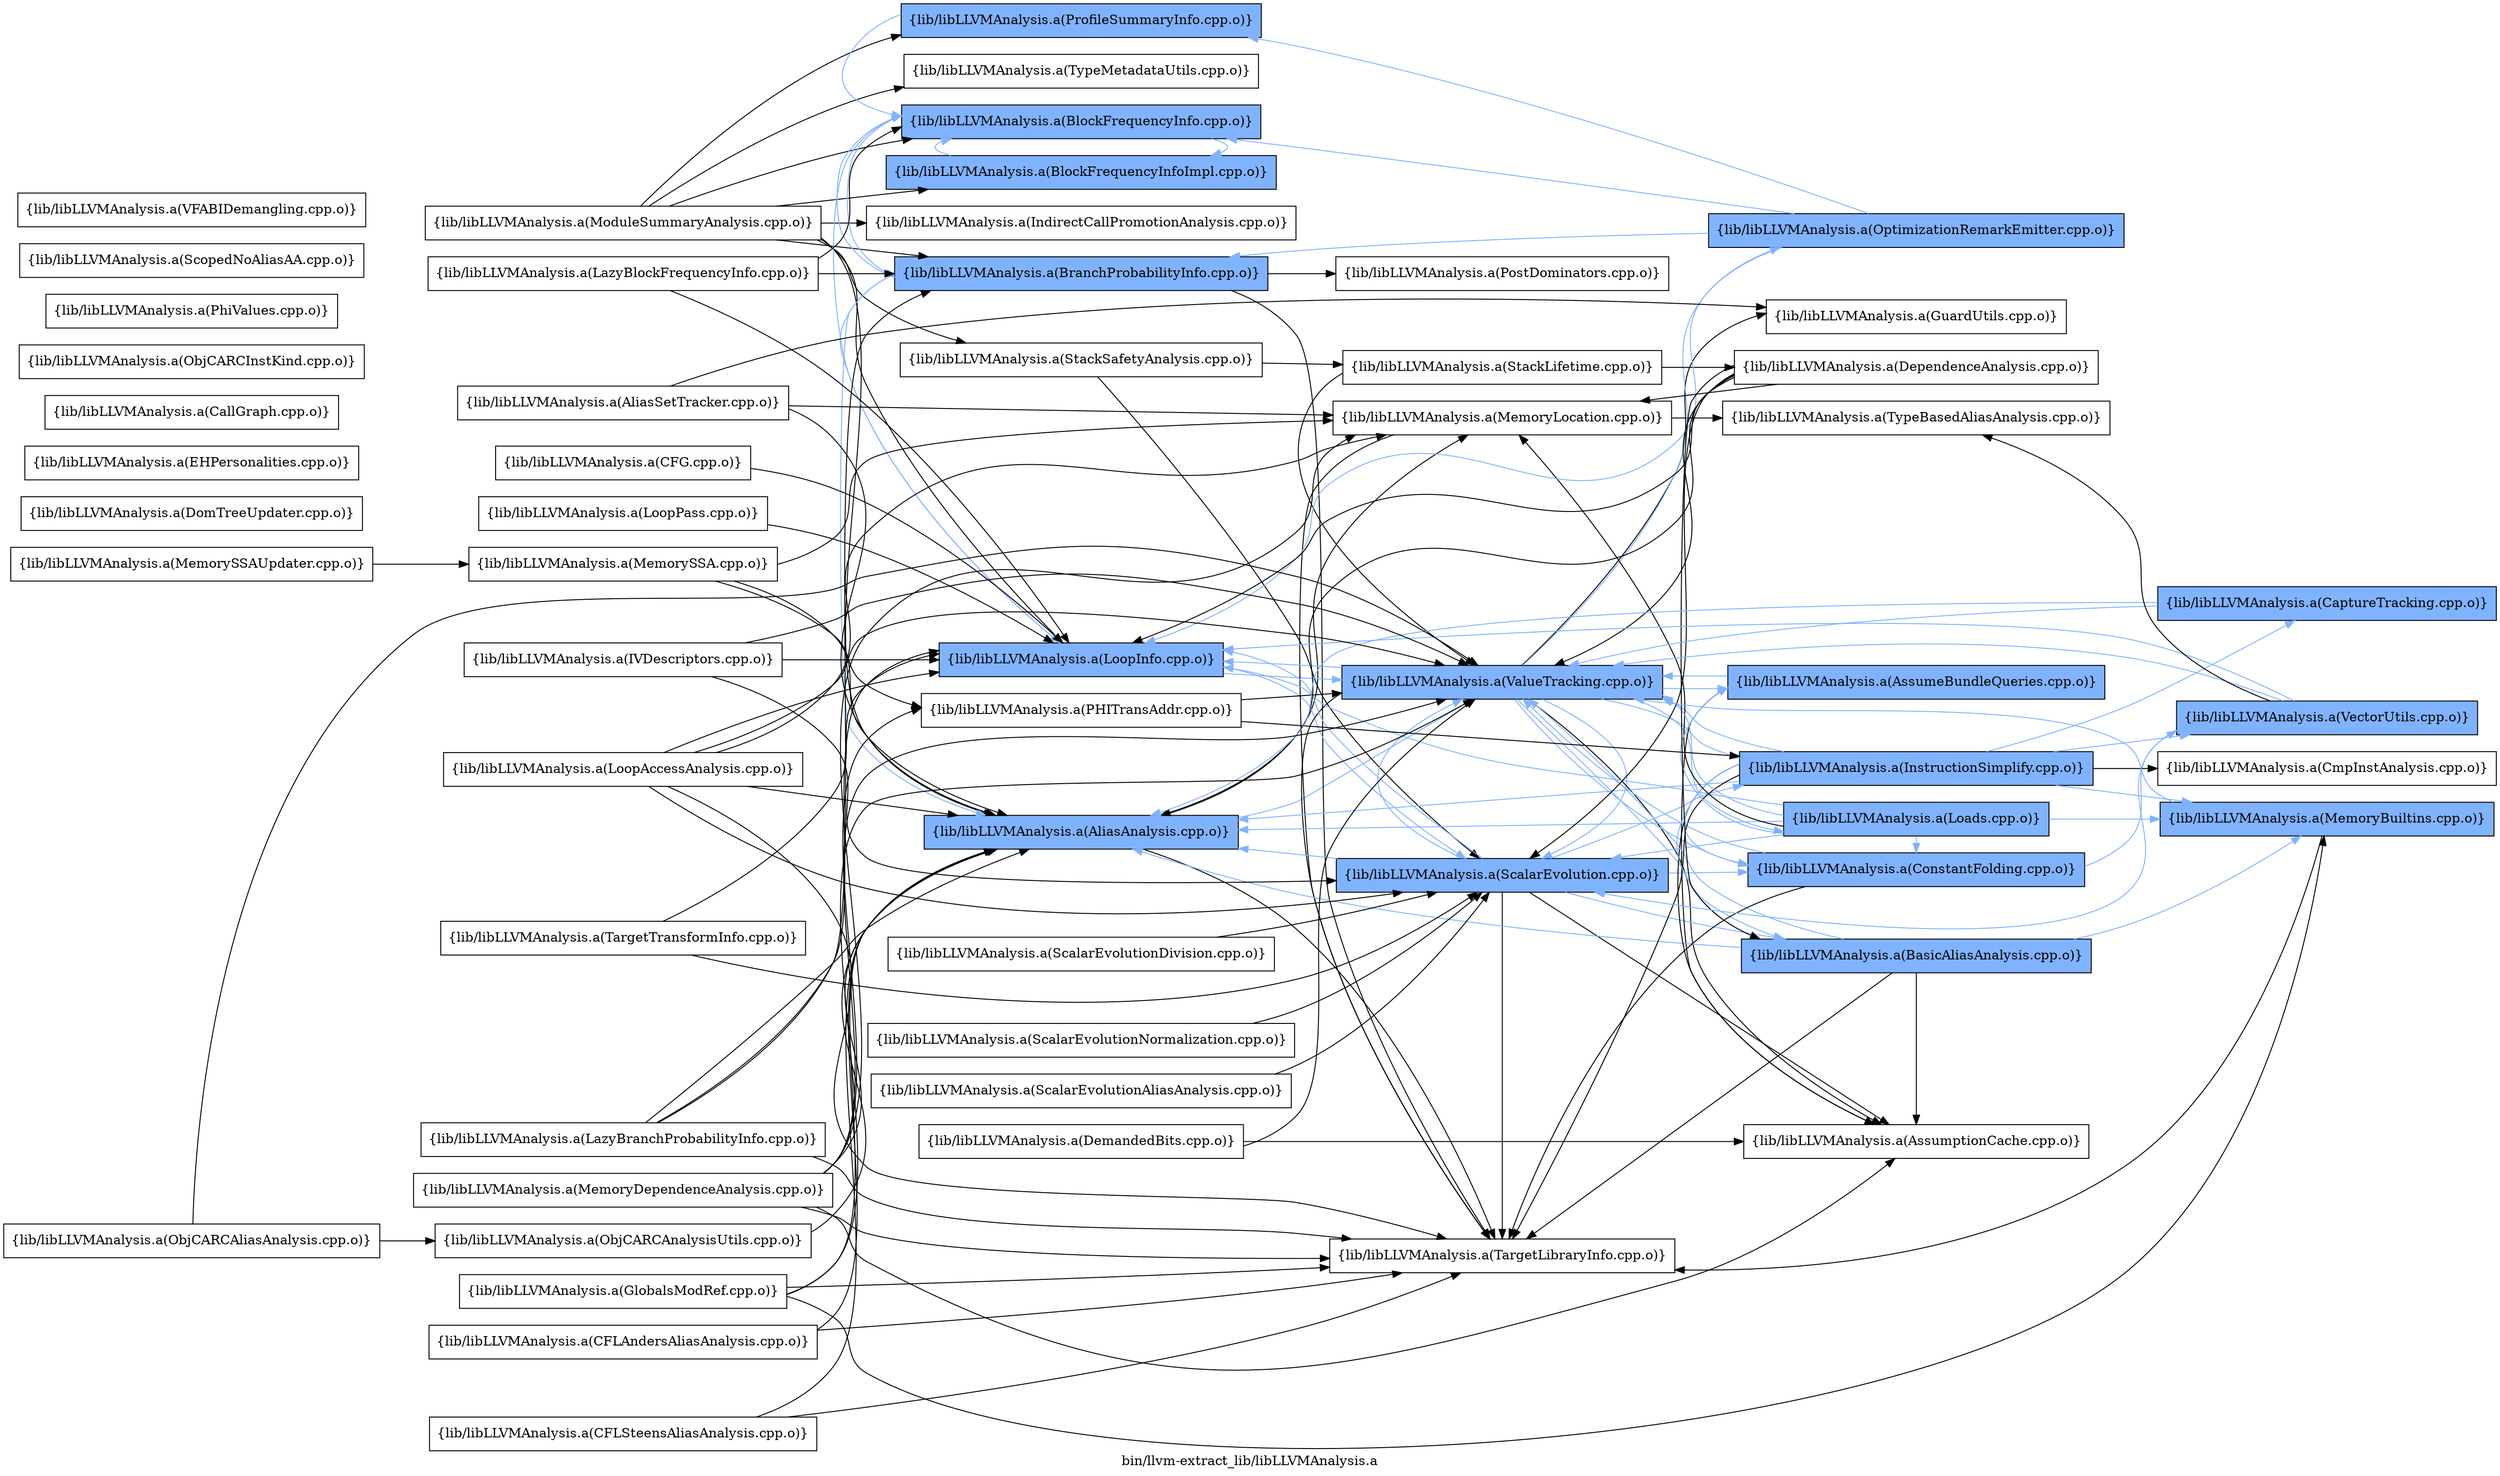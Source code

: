 digraph "bin/llvm-extract_lib/libLLVMAnalysis.a" {
	label="bin/llvm-extract_lib/libLLVMAnalysis.a";
	rankdir=LR;
	{ rank=same; Node0x5644dc15e8c8;  }
	{ rank=same; Node0x5644dc15d8d8; Node0x5644dc156998; Node0x5644dc157d98; Node0x5644dc158478; Node0x5644dc155b38; Node0x5644dc157168; Node0x5644dc15a3b8; Node0x5644dc155ef8; Node0x5644dc158248;  }
	{ rank=same; Node0x5644dc15d2e8; Node0x5644dc159878; Node0x5644dc15ca78; Node0x5644dc159a58; Node0x5644dc1582e8; Node0x5644dc15a818;  }
	{ rank=same; Node0x5644dc159418; Node0x5644dc15f2c8; Node0x5644dc155c78; Node0x5644dc1561c8; Node0x5644dc159ff8; Node0x5644dc15da68; Node0x5644dc15d248; Node0x5644dc15bda8; Node0x5644dc15bb78; Node0x5644dc1567b8;  }

	Node0x5644dc15e8c8 [shape=record,shape=box,group=0,label="{lib/libLLVMAnalysis.a(ModuleSummaryAnalysis.cpp.o)}"];
	Node0x5644dc15e8c8 -> Node0x5644dc15d8d8;
	Node0x5644dc15e8c8 -> Node0x5644dc156998;
	Node0x5644dc15e8c8 -> Node0x5644dc157d98;
	Node0x5644dc15e8c8 -> Node0x5644dc158478;
	Node0x5644dc15e8c8 -> Node0x5644dc155b38;
	Node0x5644dc15e8c8 -> Node0x5644dc157168;
	Node0x5644dc15e8c8 -> Node0x5644dc15a3b8;
	Node0x5644dc15e8c8 -> Node0x5644dc155ef8;
	Node0x5644dc15e8c8 -> Node0x5644dc158248;
	Node0x5644dc158248 [shape=record,shape=box,group=0,label="{lib/libLLVMAnalysis.a(TypeMetadataUtils.cpp.o)}"];
	Node0x5644dc155ae8 [shape=record,shape=box,group=0,label="{lib/libLLVMAnalysis.a(DomTreeUpdater.cpp.o)}"];
	Node0x5644dc155b38 [shape=record,shape=box,group=1,style=filled,fillcolor="0.600000 0.5 1",label="{lib/libLLVMAnalysis.a(LoopInfo.cpp.o)}"];
	Node0x5644dc155b38 -> Node0x5644dc1582e8[color="0.600000 0.5 1"];
	Node0x5644dc155b38 -> Node0x5644dc15ca78[color="0.600000 0.5 1"];
	Node0x5644dc15da18 [shape=record,shape=box,group=0,label="{lib/libLLVMAnalysis.a(MemorySSA.cpp.o)}"];
	Node0x5644dc15da18 -> Node0x5644dc15d8d8;
	Node0x5644dc15da18 -> Node0x5644dc15d2e8;
	Node0x5644dc15da18 -> Node0x5644dc1565d8;
	Node0x5644dc15f548 [shape=record,shape=box,group=0,label="{lib/libLLVMAnalysis.a(MemorySSAUpdater.cpp.o)}"];
	Node0x5644dc15f548 -> Node0x5644dc15da18;
	Node0x5644dc156998 [shape=record,shape=box,group=1,style=filled,fillcolor="0.600000 0.5 1",label="{lib/libLLVMAnalysis.a(BlockFrequencyInfo.cpp.o)}"];
	Node0x5644dc156998 -> Node0x5644dc157d98[color="0.600000 0.5 1"];
	Node0x5644dc156998 -> Node0x5644dc158478[color="0.600000 0.5 1"];
	Node0x5644dc156998 -> Node0x5644dc155b38[color="0.600000 0.5 1"];
	Node0x5644dc158478 [shape=record,shape=box,group=1,style=filled,fillcolor="0.600000 0.5 1",label="{lib/libLLVMAnalysis.a(BranchProbabilityInfo.cpp.o)}"];
	Node0x5644dc158478 -> Node0x5644dc15d8d8[color="0.600000 0.5 1"];
	Node0x5644dc158478 -> Node0x5644dc156998[color="0.600000 0.5 1"];
	Node0x5644dc158478 -> Node0x5644dc155b38[color="0.600000 0.5 1"];
	Node0x5644dc158478 -> Node0x5644dc159a58;
	Node0x5644dc158478 -> Node0x5644dc159878;
	Node0x5644dc159a58 [shape=record,shape=box,group=0,label="{lib/libLLVMAnalysis.a(PostDominators.cpp.o)}"];
	Node0x5644dc15d248 [shape=record,shape=box,group=1,style=filled,fillcolor="0.600000 0.5 1",label="{lib/libLLVMAnalysis.a(InstructionSimplify.cpp.o)}"];
	Node0x5644dc15d248 -> Node0x5644dc15d8d8[color="0.600000 0.5 1"];
	Node0x5644dc15d248 -> Node0x5644dc155c78;
	Node0x5644dc15d248 -> Node0x5644dc1561c8[color="0.600000 0.5 1"];
	Node0x5644dc15d248 -> Node0x5644dc15a188[color="0.600000 0.5 1"];
	Node0x5644dc15d248 -> Node0x5644dc159ff8[color="0.600000 0.5 1"];
	Node0x5644dc15d248 -> Node0x5644dc1563a8;
	Node0x5644dc15d248 -> Node0x5644dc157b68[color="0.600000 0.5 1"];
	Node0x5644dc15d248 -> Node0x5644dc159878;
	Node0x5644dc15d248 -> Node0x5644dc15ca78[color="0.600000 0.5 1"];
	Node0x5644dc15d248 -> Node0x5644dc159288[color="0.600000 0.5 1"];
	Node0x5644dc155c78 [shape=record,shape=box,group=0,label="{lib/libLLVMAnalysis.a(AssumptionCache.cpp.o)}"];
	Node0x5644dc157d98 [shape=record,shape=box,group=1,style=filled,fillcolor="0.600000 0.5 1",label="{lib/libLLVMAnalysis.a(BlockFrequencyInfoImpl.cpp.o)}"];
	Node0x5644dc157d98 -> Node0x5644dc156998[color="0.600000 0.5 1"];
	Node0x5644dc157b68 [shape=record,shape=box,group=1,style=filled,fillcolor="0.600000 0.5 1",label="{lib/libLLVMAnalysis.a(MemoryBuiltins.cpp.o)}"];
	Node0x5644dc157b68 -> Node0x5644dc159878;
	Node0x5644dc157b68 -> Node0x5644dc15ca78[color="0.600000 0.5 1"];
	Node0x5644dc159878 [shape=record,shape=box,group=0,label="{lib/libLLVMAnalysis.a(TargetLibraryInfo.cpp.o)}"];
	Node0x5644dc159418 [shape=record,shape=box,group=0,label="{lib/libLLVMAnalysis.a(TypeBasedAliasAnalysis.cpp.o)}"];
	Node0x5644dc15ca78 [shape=record,shape=box,group=1,style=filled,fillcolor="0.600000 0.5 1",label="{lib/libLLVMAnalysis.a(ValueTracking.cpp.o)}"];
	Node0x5644dc15ca78 -> Node0x5644dc15f2c8[color="0.600000 0.5 1"];
	Node0x5644dc15ca78 -> Node0x5644dc155c78;
	Node0x5644dc15ca78 -> Node0x5644dc1561c8[color="0.600000 0.5 1"];
	Node0x5644dc15ca78 -> Node0x5644dc159ff8[color="0.600000 0.5 1"];
	Node0x5644dc15ca78 -> Node0x5644dc15da68;
	Node0x5644dc15ca78 -> Node0x5644dc15d248[color="0.600000 0.5 1"];
	Node0x5644dc15ca78 -> Node0x5644dc155b38[color="0.600000 0.5 1"];
	Node0x5644dc15ca78 -> Node0x5644dc1582e8[color="0.600000 0.5 1"];
	Node0x5644dc15ca78 -> Node0x5644dc159878;
	Node0x5644dc15ca78 -> Node0x5644dc15bda8[color="0.600000 0.5 1"];
	Node0x5644dc15ca78 -> Node0x5644dc15bb78[color="0.600000 0.5 1"];
	Node0x5644dc1582e8 [shape=record,shape=box,group=1,style=filled,fillcolor="0.600000 0.5 1",label="{lib/libLLVMAnalysis.a(ScalarEvolution.cpp.o)}"];
	Node0x5644dc1582e8 -> Node0x5644dc15d8d8[color="0.600000 0.5 1"];
	Node0x5644dc1582e8 -> Node0x5644dc155c78;
	Node0x5644dc1582e8 -> Node0x5644dc1561c8[color="0.600000 0.5 1"];
	Node0x5644dc1582e8 -> Node0x5644dc159ff8[color="0.600000 0.5 1"];
	Node0x5644dc1582e8 -> Node0x5644dc15d248[color="0.600000 0.5 1"];
	Node0x5644dc1582e8 -> Node0x5644dc155b38[color="0.600000 0.5 1"];
	Node0x5644dc1582e8 -> Node0x5644dc159878;
	Node0x5644dc1582e8 -> Node0x5644dc15ca78[color="0.600000 0.5 1"];
	Node0x5644dc15d8d8 [shape=record,shape=box,group=1,style=filled,fillcolor="0.600000 0.5 1",label="{lib/libLLVMAnalysis.a(AliasAnalysis.cpp.o)}"];
	Node0x5644dc15d8d8 -> Node0x5644dc15d2e8;
	Node0x5644dc15d8d8 -> Node0x5644dc159878;
	Node0x5644dc15d8d8 -> Node0x5644dc15ca78[color="0.600000 0.5 1"];
	Node0x5644dc15d2e8 [shape=record,shape=box,group=0,label="{lib/libLLVMAnalysis.a(MemoryLocation.cpp.o)}"];
	Node0x5644dc15d2e8 -> Node0x5644dc159878;
	Node0x5644dc15d2e8 -> Node0x5644dc159418;
	Node0x5644dc159ff8 [shape=record,shape=box,group=1,style=filled,fillcolor="0.600000 0.5 1",label="{lib/libLLVMAnalysis.a(ConstantFolding.cpp.o)}"];
	Node0x5644dc159ff8 -> Node0x5644dc159878;
	Node0x5644dc159ff8 -> Node0x5644dc15ca78[color="0.600000 0.5 1"];
	Node0x5644dc159ff8 -> Node0x5644dc159288[color="0.600000 0.5 1"];
	Node0x5644dc15f2c8 [shape=record,shape=box,group=1,style=filled,fillcolor="0.600000 0.5 1",label="{lib/libLLVMAnalysis.a(AssumeBundleQueries.cpp.o)}"];
	Node0x5644dc15f2c8 -> Node0x5644dc155c78;
	Node0x5644dc15f2c8 -> Node0x5644dc15ca78[color="0.600000 0.5 1"];
	Node0x5644dc1561c8 [shape=record,shape=box,group=1,style=filled,fillcolor="0.600000 0.5 1",label="{lib/libLLVMAnalysis.a(BasicAliasAnalysis.cpp.o)}"];
	Node0x5644dc1561c8 -> Node0x5644dc15d8d8[color="0.600000 0.5 1"];
	Node0x5644dc1561c8 -> Node0x5644dc155c78;
	Node0x5644dc1561c8 -> Node0x5644dc157b68[color="0.600000 0.5 1"];
	Node0x5644dc1561c8 -> Node0x5644dc159878;
	Node0x5644dc1561c8 -> Node0x5644dc15ca78[color="0.600000 0.5 1"];
	Node0x5644dc158b58 [shape=record,shape=box,group=0,label="{lib/libLLVMAnalysis.a(CFG.cpp.o)}"];
	Node0x5644dc158b58 -> Node0x5644dc155b38;
	Node0x5644dc159328 [shape=record,shape=box,group=0,label="{lib/libLLVMAnalysis.a(CFLAndersAliasAnalysis.cpp.o)}"];
	Node0x5644dc159328 -> Node0x5644dc15d8d8;
	Node0x5644dc159328 -> Node0x5644dc159878;
	Node0x5644dc15a368 [shape=record,shape=box,group=0,label="{lib/libLLVMAnalysis.a(CFLSteensAliasAnalysis.cpp.o)}"];
	Node0x5644dc15a368 -> Node0x5644dc15d8d8;
	Node0x5644dc15a368 -> Node0x5644dc159878;
	Node0x5644dc15a188 [shape=record,shape=box,group=1,style=filled,fillcolor="0.600000 0.5 1",label="{lib/libLLVMAnalysis.a(CaptureTracking.cpp.o)}"];
	Node0x5644dc15a188 -> Node0x5644dc15d8d8[color="0.600000 0.5 1"];
	Node0x5644dc15a188 -> Node0x5644dc15ca78[color="0.600000 0.5 1"];
	Node0x5644dc159288 [shape=record,shape=box,group=1,style=filled,fillcolor="0.600000 0.5 1",label="{lib/libLLVMAnalysis.a(VectorUtils.cpp.o)}"];
	Node0x5644dc159288 -> Node0x5644dc155b38[color="0.600000 0.5 1"];
	Node0x5644dc159288 -> Node0x5644dc1582e8[color="0.600000 0.5 1"];
	Node0x5644dc159288 -> Node0x5644dc159418;
	Node0x5644dc159288 -> Node0x5644dc15ca78[color="0.600000 0.5 1"];
	Node0x5644dc1567b8 [shape=record,shape=box,group=0,label="{lib/libLLVMAnalysis.a(DependenceAnalysis.cpp.o)}"];
	Node0x5644dc1567b8 -> Node0x5644dc15d8d8;
	Node0x5644dc1567b8 -> Node0x5644dc1561c8;
	Node0x5644dc1567b8 -> Node0x5644dc155b38;
	Node0x5644dc1567b8 -> Node0x5644dc15d2e8;
	Node0x5644dc1567b8 -> Node0x5644dc1582e8;
	Node0x5644dc1567b8 -> Node0x5644dc15ca78;
	Node0x5644dc1580b8 [shape=record,shape=box,group=0,label="{lib/libLLVMAnalysis.a(EHPersonalities.cpp.o)}"];
	Node0x5644dc157a28 [shape=record,shape=box,group=0,label="{lib/libLLVMAnalysis.a(GlobalsModRef.cpp.o)}"];
	Node0x5644dc157a28 -> Node0x5644dc15d8d8;
	Node0x5644dc157a28 -> Node0x5644dc157b68;
	Node0x5644dc157a28 -> Node0x5644dc159878;
	Node0x5644dc157a28 -> Node0x5644dc15ca78;
	Node0x5644dc156da8 [shape=record,shape=box,group=0,label="{lib/libLLVMAnalysis.a(CallGraph.cpp.o)}"];
	Node0x5644dc15da68 [shape=record,shape=box,group=0,label="{lib/libLLVMAnalysis.a(GuardUtils.cpp.o)}"];
	Node0x5644dc1563a8 [shape=record,shape=box,group=0,label="{lib/libLLVMAnalysis.a(CmpInstAnalysis.cpp.o)}"];
	Node0x5644dc156768 [shape=record,shape=box,group=0,label="{lib/libLLVMAnalysis.a(IVDescriptors.cpp.o)}"];
	Node0x5644dc156768 -> Node0x5644dc155b38;
	Node0x5644dc156768 -> Node0x5644dc1582e8;
	Node0x5644dc156768 -> Node0x5644dc15ca78;
	Node0x5644dc157528 [shape=record,shape=box,group=0,label="{lib/libLLVMAnalysis.a(DemandedBits.cpp.o)}"];
	Node0x5644dc157528 -> Node0x5644dc155c78;
	Node0x5644dc157528 -> Node0x5644dc15ca78;
	Node0x5644dc156f38 [shape=record,shape=box,group=0,label="{lib/libLLVMAnalysis.a(LoopPass.cpp.o)}"];
	Node0x5644dc156f38 -> Node0x5644dc155b38;
	Node0x5644dc15df18 [shape=record,shape=box,group=0,label="{lib/libLLVMAnalysis.a(MemoryDependenceAnalysis.cpp.o)}"];
	Node0x5644dc15df18 -> Node0x5644dc15d8d8;
	Node0x5644dc15df18 -> Node0x5644dc155c78;
	Node0x5644dc15df18 -> Node0x5644dc15d2e8;
	Node0x5644dc15df18 -> Node0x5644dc1565d8;
	Node0x5644dc15df18 -> Node0x5644dc159878;
	Node0x5644dc15df18 -> Node0x5644dc15ca78;
	Node0x5644dc1565d8 [shape=record,shape=box,group=0,label="{lib/libLLVMAnalysis.a(PHITransAddr.cpp.o)}"];
	Node0x5644dc1565d8 -> Node0x5644dc15d248;
	Node0x5644dc1565d8 -> Node0x5644dc15ca78;
	Node0x5644dc157168 [shape=record,shape=box,group=0,label="{lib/libLLVMAnalysis.a(IndirectCallPromotionAnalysis.cpp.o)}"];
	Node0x5644dc15a3b8 [shape=record,shape=box,group=1,style=filled,fillcolor="0.600000 0.5 1",label="{lib/libLLVMAnalysis.a(ProfileSummaryInfo.cpp.o)}"];
	Node0x5644dc15a3b8 -> Node0x5644dc156998[color="0.600000 0.5 1"];
	Node0x5644dc155ef8 [shape=record,shape=box,group=0,label="{lib/libLLVMAnalysis.a(StackSafetyAnalysis.cpp.o)}"];
	Node0x5644dc155ef8 -> Node0x5644dc1582e8;
	Node0x5644dc155ef8 -> Node0x5644dc15a818;
	Node0x5644dc157758 [shape=record,shape=box,group=0,label="{lib/libLLVMAnalysis.a(ObjCARCAliasAnalysis.cpp.o)}"];
	Node0x5644dc157758 -> Node0x5644dc157f78;
	Node0x5644dc157758 -> Node0x5644dc15ca78;
	Node0x5644dc157f78 [shape=record,shape=box,group=0,label="{lib/libLLVMAnalysis.a(ObjCARCAnalysisUtils.cpp.o)}"];
	Node0x5644dc157f78 -> Node0x5644dc15d8d8;
	Node0x5644dc155db8 [shape=record,shape=box,group=0,label="{lib/libLLVMAnalysis.a(ObjCARCInstKind.cpp.o)}"];
	Node0x5644dc156cb8 [shape=record,shape=box,group=0,label="{lib/libLLVMAnalysis.a(PhiValues.cpp.o)}"];
	Node0x5644dc158b08 [shape=record,shape=box,group=0,label="{lib/libLLVMAnalysis.a(ScalarEvolutionAliasAnalysis.cpp.o)}"];
	Node0x5644dc158b08 -> Node0x5644dc1582e8;
	Node0x5644dc1592d8 [shape=record,shape=box,group=0,label="{lib/libLLVMAnalysis.a(ScalarEvolutionDivision.cpp.o)}"];
	Node0x5644dc1592d8 -> Node0x5644dc1582e8;
	Node0x5644dc155c28 [shape=record,shape=box,group=0,label="{lib/libLLVMAnalysis.a(ScalarEvolutionNormalization.cpp.o)}"];
	Node0x5644dc155c28 -> Node0x5644dc1582e8;
	Node0x5644dc15a818 [shape=record,shape=box,group=0,label="{lib/libLLVMAnalysis.a(StackLifetime.cpp.o)}"];
	Node0x5644dc15a818 -> Node0x5644dc1567b8;
	Node0x5644dc15a818 -> Node0x5644dc15ca78;
	Node0x5644dc159c38 [shape=record,shape=box,group=0,label="{lib/libLLVMAnalysis.a(TargetTransformInfo.cpp.o)}"];
	Node0x5644dc159c38 -> Node0x5644dc155b38;
	Node0x5644dc159c38 -> Node0x5644dc1582e8;
	Node0x5644dc15cd48 [shape=record,shape=box,group=0,label="{lib/libLLVMAnalysis.a(ScopedNoAliasAA.cpp.o)}"];
	Node0x5644dc15bda8 [shape=record,shape=box,group=1,style=filled,fillcolor="0.600000 0.5 1",label="{lib/libLLVMAnalysis.a(Loads.cpp.o)}"];
	Node0x5644dc15bda8 -> Node0x5644dc15d8d8[color="0.600000 0.5 1"];
	Node0x5644dc15bda8 -> Node0x5644dc15f2c8[color="0.600000 0.5 1"];
	Node0x5644dc15bda8 -> Node0x5644dc159ff8[color="0.600000 0.5 1"];
	Node0x5644dc15bda8 -> Node0x5644dc155b38[color="0.600000 0.5 1"];
	Node0x5644dc15bda8 -> Node0x5644dc157b68[color="0.600000 0.5 1"];
	Node0x5644dc15bda8 -> Node0x5644dc15d2e8;
	Node0x5644dc15bda8 -> Node0x5644dc1582e8[color="0.600000 0.5 1"];
	Node0x5644dc15bda8 -> Node0x5644dc15ca78[color="0.600000 0.5 1"];
	Node0x5644dc15bb78 [shape=record,shape=box,group=1,style=filled,fillcolor="0.600000 0.5 1",label="{lib/libLLVMAnalysis.a(OptimizationRemarkEmitter.cpp.o)}"];
	Node0x5644dc15bb78 -> Node0x5644dc156998[color="0.600000 0.5 1"];
	Node0x5644dc15bb78 -> Node0x5644dc158478[color="0.600000 0.5 1"];
	Node0x5644dc15bb78 -> Node0x5644dc155b38[color="0.600000 0.5 1"];
	Node0x5644dc15bb78 -> Node0x5644dc15a3b8[color="0.600000 0.5 1"];
	Node0x5644dc158388 [shape=record,shape=box,group=0,label="{lib/libLLVMAnalysis.a(LazyBlockFrequencyInfo.cpp.o)}"];
	Node0x5644dc158388 -> Node0x5644dc156998;
	Node0x5644dc158388 -> Node0x5644dc158478;
	Node0x5644dc158388 -> Node0x5644dc155b38;
	Node0x5644dc158ce8 [shape=record,shape=box,group=0,label="{lib/libLLVMAnalysis.a(LazyBranchProbabilityInfo.cpp.o)}"];
	Node0x5644dc158ce8 -> Node0x5644dc15d8d8;
	Node0x5644dc158ce8 -> Node0x5644dc158478;
	Node0x5644dc158ce8 -> Node0x5644dc155b38;
	Node0x5644dc158ce8 -> Node0x5644dc159878;
	Node0x5644dc1572f8 [shape=record,shape=box,group=0,label="{lib/libLLVMAnalysis.a(LoopAccessAnalysis.cpp.o)}"];
	Node0x5644dc1572f8 -> Node0x5644dc15d8d8;
	Node0x5644dc1572f8 -> Node0x5644dc155b38;
	Node0x5644dc1572f8 -> Node0x5644dc15d2e8;
	Node0x5644dc1572f8 -> Node0x5644dc1582e8;
	Node0x5644dc1572f8 -> Node0x5644dc159878;
	Node0x5644dc1572f8 -> Node0x5644dc15ca78;
	Node0x5644dc157988 [shape=record,shape=box,group=0,label="{lib/libLLVMAnalysis.a(AliasSetTracker.cpp.o)}"];
	Node0x5644dc157988 -> Node0x5644dc15d8d8;
	Node0x5644dc157988 -> Node0x5644dc15da68;
	Node0x5644dc157988 -> Node0x5644dc15d2e8;
	Node0x5644dc158068 [shape=record,shape=box,group=0,label="{lib/libLLVMAnalysis.a(VFABIDemangling.cpp.o)}"];
}
